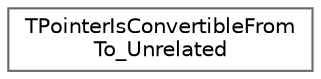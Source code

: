 digraph "Graphical Class Hierarchy"
{
 // INTERACTIVE_SVG=YES
 // LATEX_PDF_SIZE
  bgcolor="transparent";
  edge [fontname=Helvetica,fontsize=10,labelfontname=Helvetica,labelfontsize=10];
  node [fontname=Helvetica,fontsize=10,shape=box,height=0.2,width=0.4];
  rankdir="LR";
  Node0 [id="Node000000",label="TPointerIsConvertibleFrom\lTo_Unrelated",height=0.2,width=0.4,color="grey40", fillcolor="white", style="filled",URL="$de/d80/classTPointerIsConvertibleFromTo__Unrelated.html",tooltip=" "];
}
